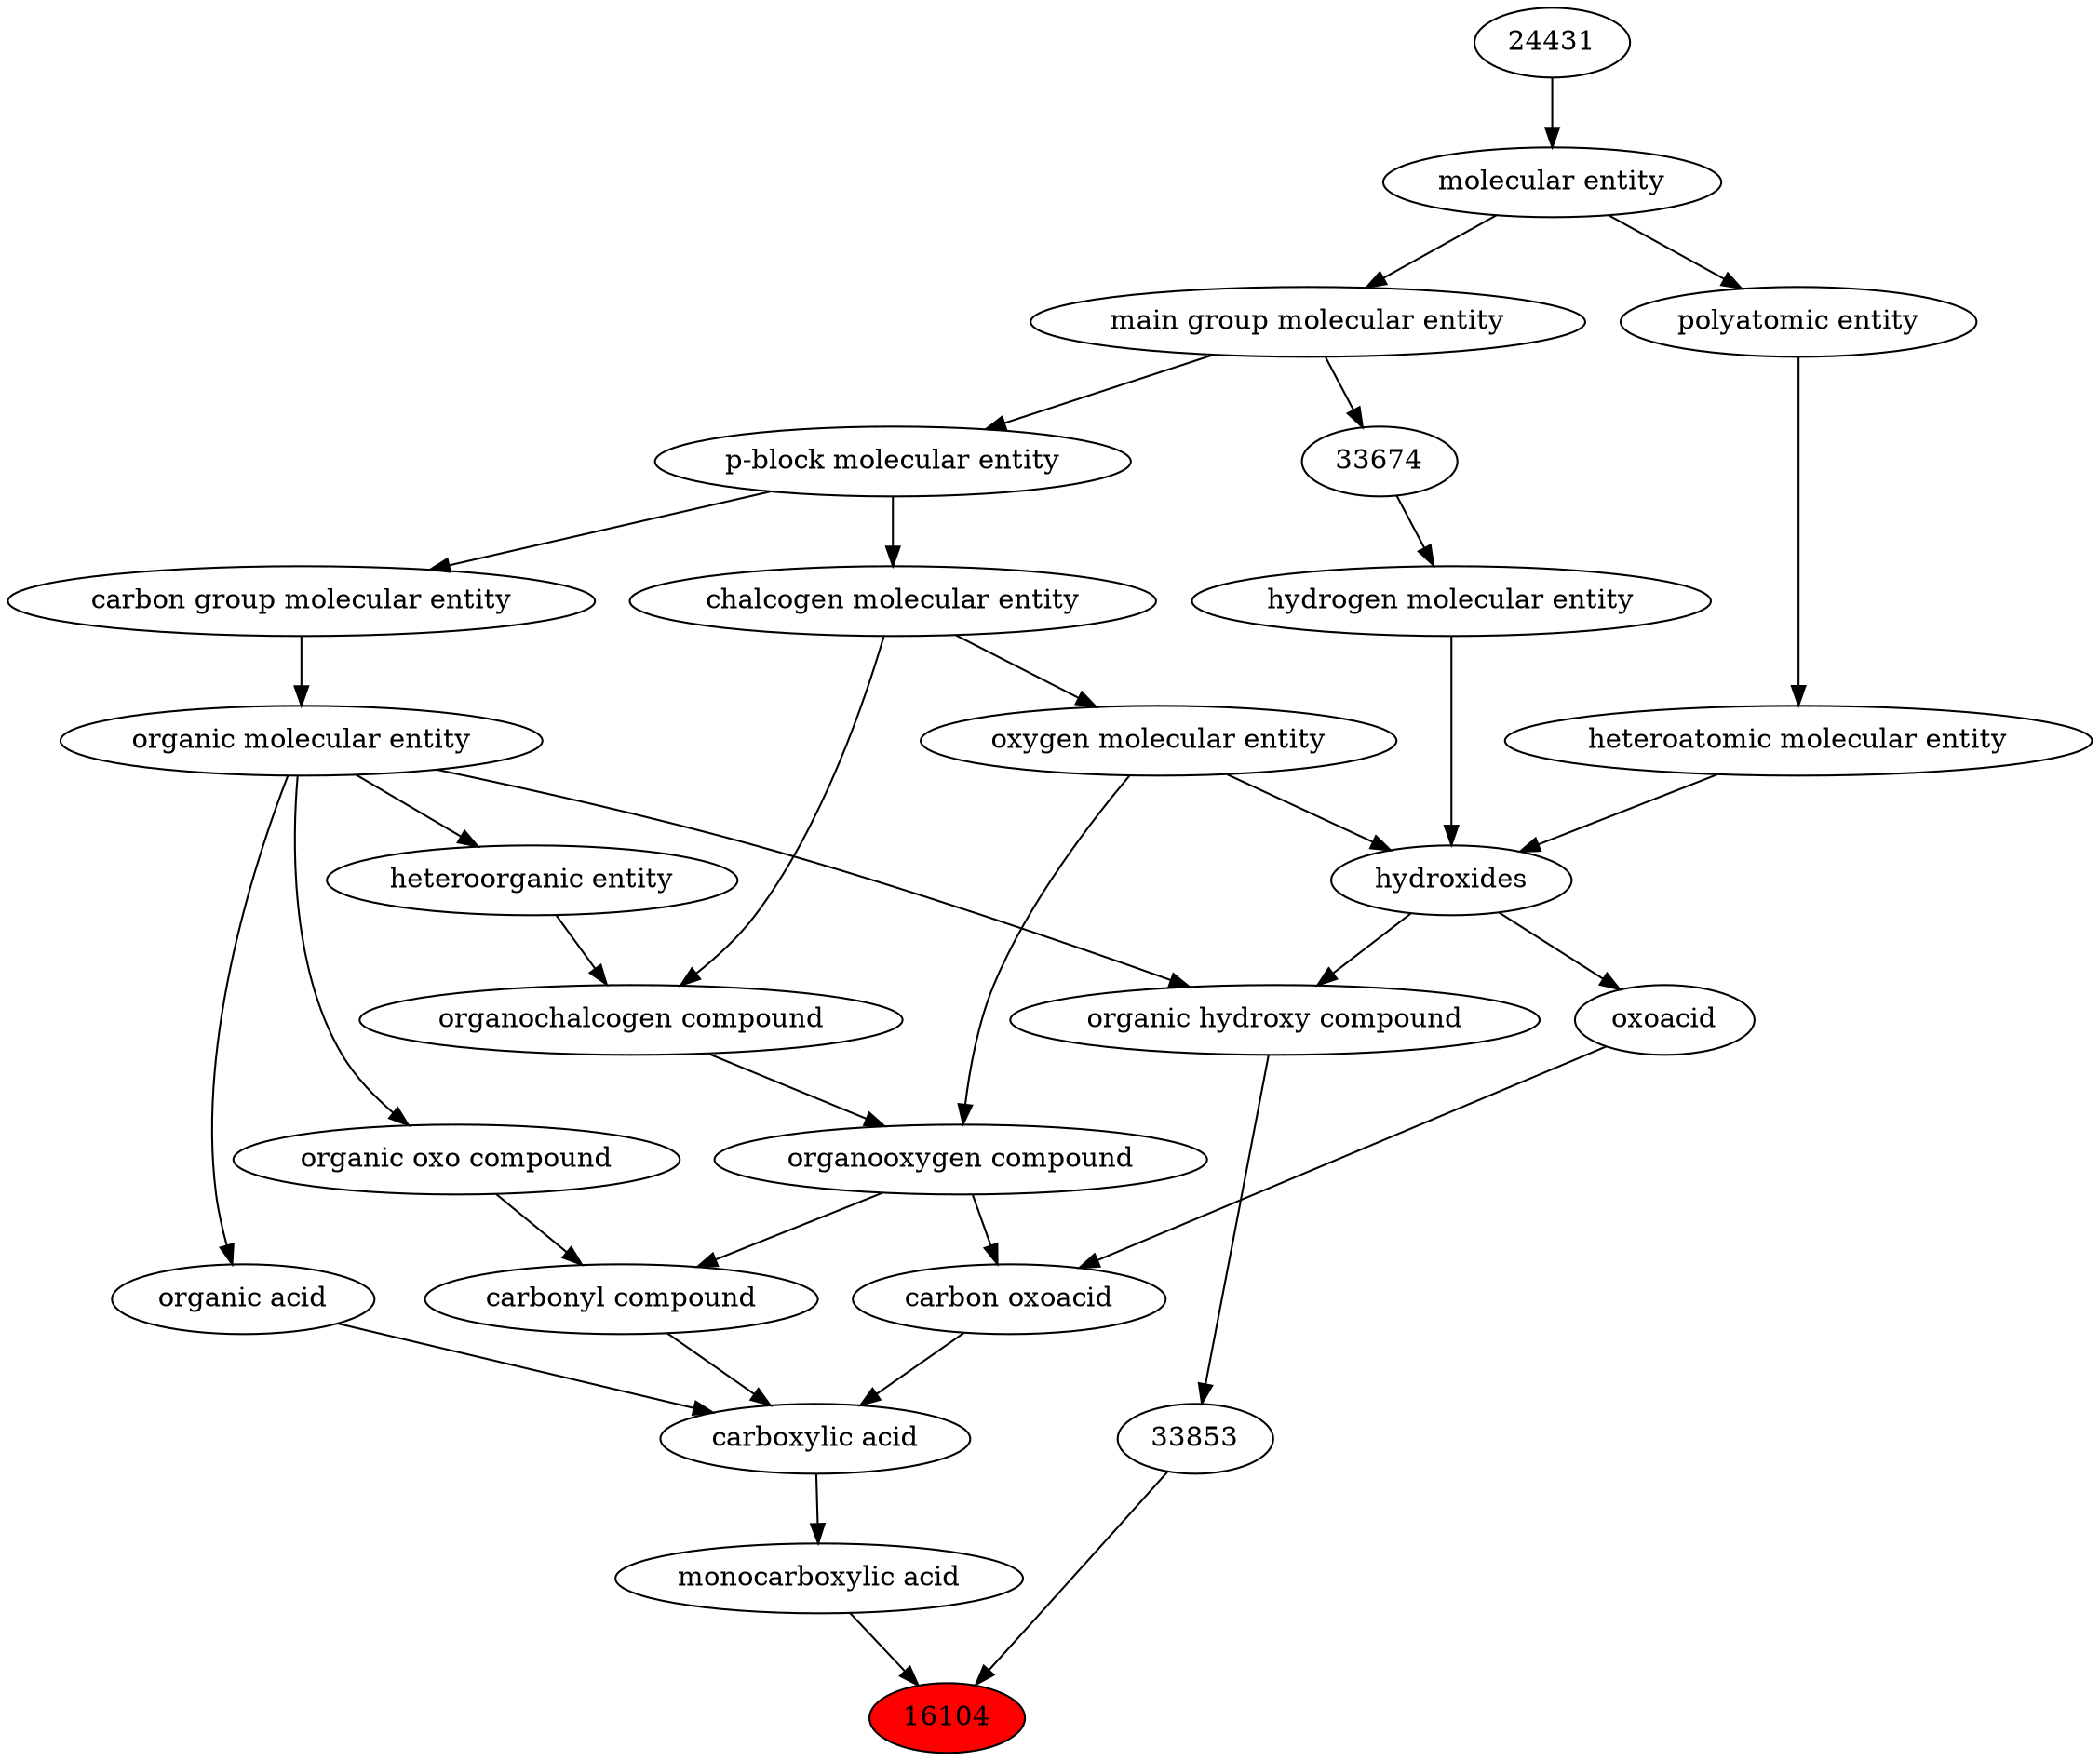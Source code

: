 digraph tree{ 
16104 [label="16104" fillcolor=red style=filled]
33853 -> 16104
25384 -> 16104
33853 [label="33853"]
33822 -> 33853
25384 [label="monocarboxylic acid"]
33575 -> 25384
33822 [label="organic hydroxy compound"]
24651 -> 33822
50860 -> 33822
33575 [label="carboxylic acid"]
36586 -> 33575
35605 -> 33575
64709 -> 33575
24651 [label="hydroxides"]
25806 -> 24651
33608 -> 24651
37577 -> 24651
50860 [label="organic molecular entity"]
33582 -> 50860
36586 [label="carbonyl compound"]
36587 -> 36586
36963 -> 36586
35605 [label="carbon oxoacid"]
24833 -> 35605
36963 -> 35605
64709 [label="organic acid"]
50860 -> 64709
25806 [label="oxygen molecular entity"]
33304 -> 25806
33608 [label="hydrogen molecular entity"]
33674 -> 33608
37577 [label="heteroatomic molecular entity"]
36357 -> 37577
33582 [label="carbon group molecular entity"]
33675 -> 33582
36587 [label="organic oxo compound"]
50860 -> 36587
36963 [label="organooxygen compound"]
36962 -> 36963
25806 -> 36963
24833 [label="oxoacid"]
24651 -> 24833
33304 [label="chalcogen molecular entity"]
33675 -> 33304
33674 [label="33674"]
33579 -> 33674
36357 [label="polyatomic entity"]
23367 -> 36357
33675 [label="p-block molecular entity"]
33579 -> 33675
36962 [label="organochalcogen compound"]
33285 -> 36962
33304 -> 36962
33579 [label="main group molecular entity"]
23367 -> 33579
23367 [label="molecular entity"]
24431 -> 23367
33285 [label="heteroorganic entity"]
50860 -> 33285
24431 [label="24431"]
}